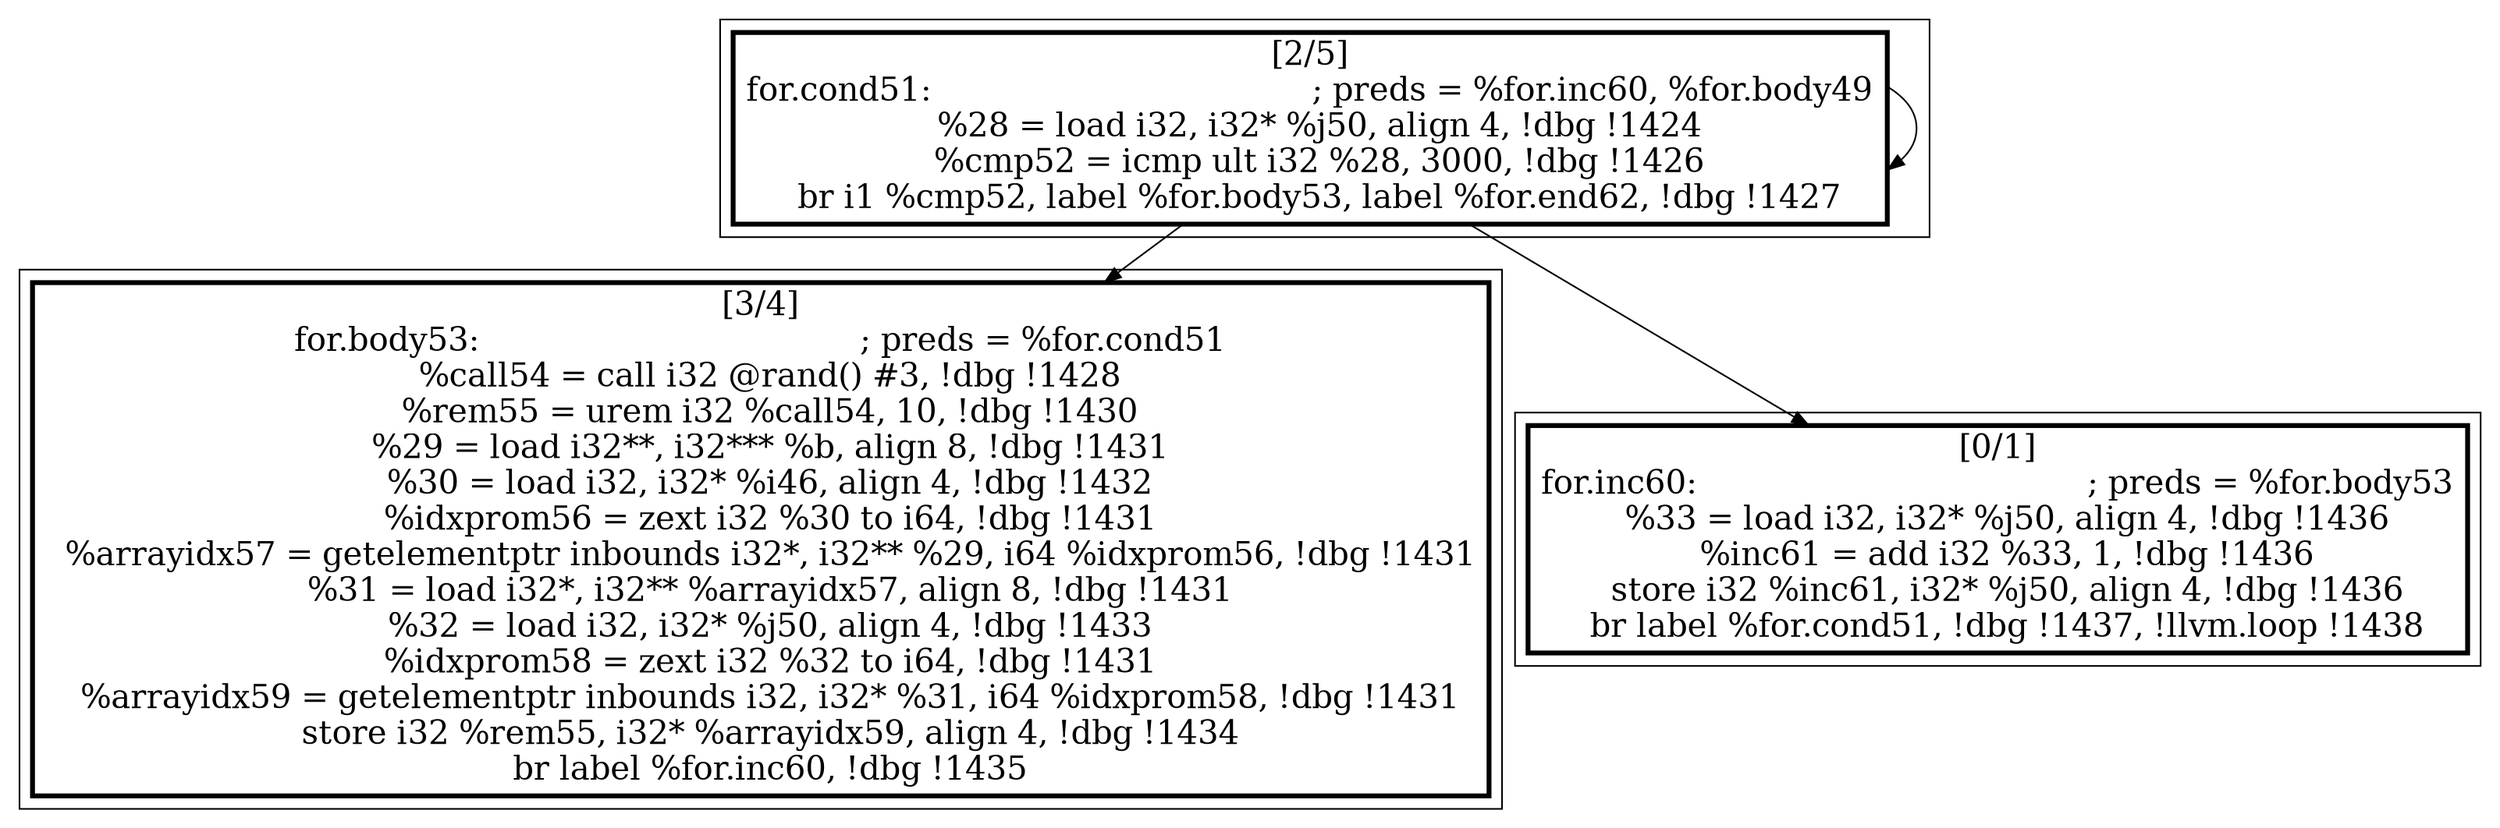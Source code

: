
digraph G {



node993->node994 [ ]
node993->node993 [ ]
node993->node992 [ ]


subgraph cluster2 {


node994 [penwidth=3.0,fontsize=20,shape=rectangle,label="[3/4]
for.body53:                                       ; preds = %for.cond51
  %call54 = call i32 @rand() #3, !dbg !1428
  %rem55 = urem i32 %call54, 10, !dbg !1430
  %29 = load i32**, i32*** %b, align 8, !dbg !1431
  %30 = load i32, i32* %i46, align 4, !dbg !1432
  %idxprom56 = zext i32 %30 to i64, !dbg !1431
  %arrayidx57 = getelementptr inbounds i32*, i32** %29, i64 %idxprom56, !dbg !1431
  %31 = load i32*, i32** %arrayidx57, align 8, !dbg !1431
  %32 = load i32, i32* %j50, align 4, !dbg !1433
  %idxprom58 = zext i32 %32 to i64, !dbg !1431
  %arrayidx59 = getelementptr inbounds i32, i32* %31, i64 %idxprom58, !dbg !1431
  store i32 %rem55, i32* %arrayidx59, align 4, !dbg !1434
  br label %for.inc60, !dbg !1435
" ]



}

subgraph cluster0 {


node992 [penwidth=3.0,fontsize=20,shape=rectangle,label="[0/1]
for.inc60:                                        ; preds = %for.body53
  %33 = load i32, i32* %j50, align 4, !dbg !1436
  %inc61 = add i32 %33, 1, !dbg !1436
  store i32 %inc61, i32* %j50, align 4, !dbg !1436
  br label %for.cond51, !dbg !1437, !llvm.loop !1438
" ]



}

subgraph cluster1 {


node993 [penwidth=3.0,fontsize=20,shape=rectangle,label="[2/5]
for.cond51:                                       ; preds = %for.inc60, %for.body49
  %28 = load i32, i32* %j50, align 4, !dbg !1424
  %cmp52 = icmp ult i32 %28, 3000, !dbg !1426
  br i1 %cmp52, label %for.body53, label %for.end62, !dbg !1427
" ]



}

}
